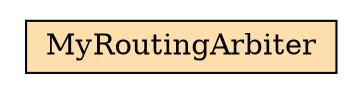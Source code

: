 digraph MyRoutingArbiter_hierarchy { rankdir="TB" 
 node [shape="rectangle"]; 
rankdir="LR" 
stylesheet = "styles.css"
module_1 [shape= "plaintext" href="MyRoutingArbiter.dot.svg" label=<

<TABLE BORDER="0" CELLBORDER="1" CELLSPACING="0" CELLPADDING="4" >
      
  <TR >
    <TD BGCOLOR="#FFDEAD" > MyRoutingArbiter </TD>
  </TR>
        
</TABLE>>];

      }